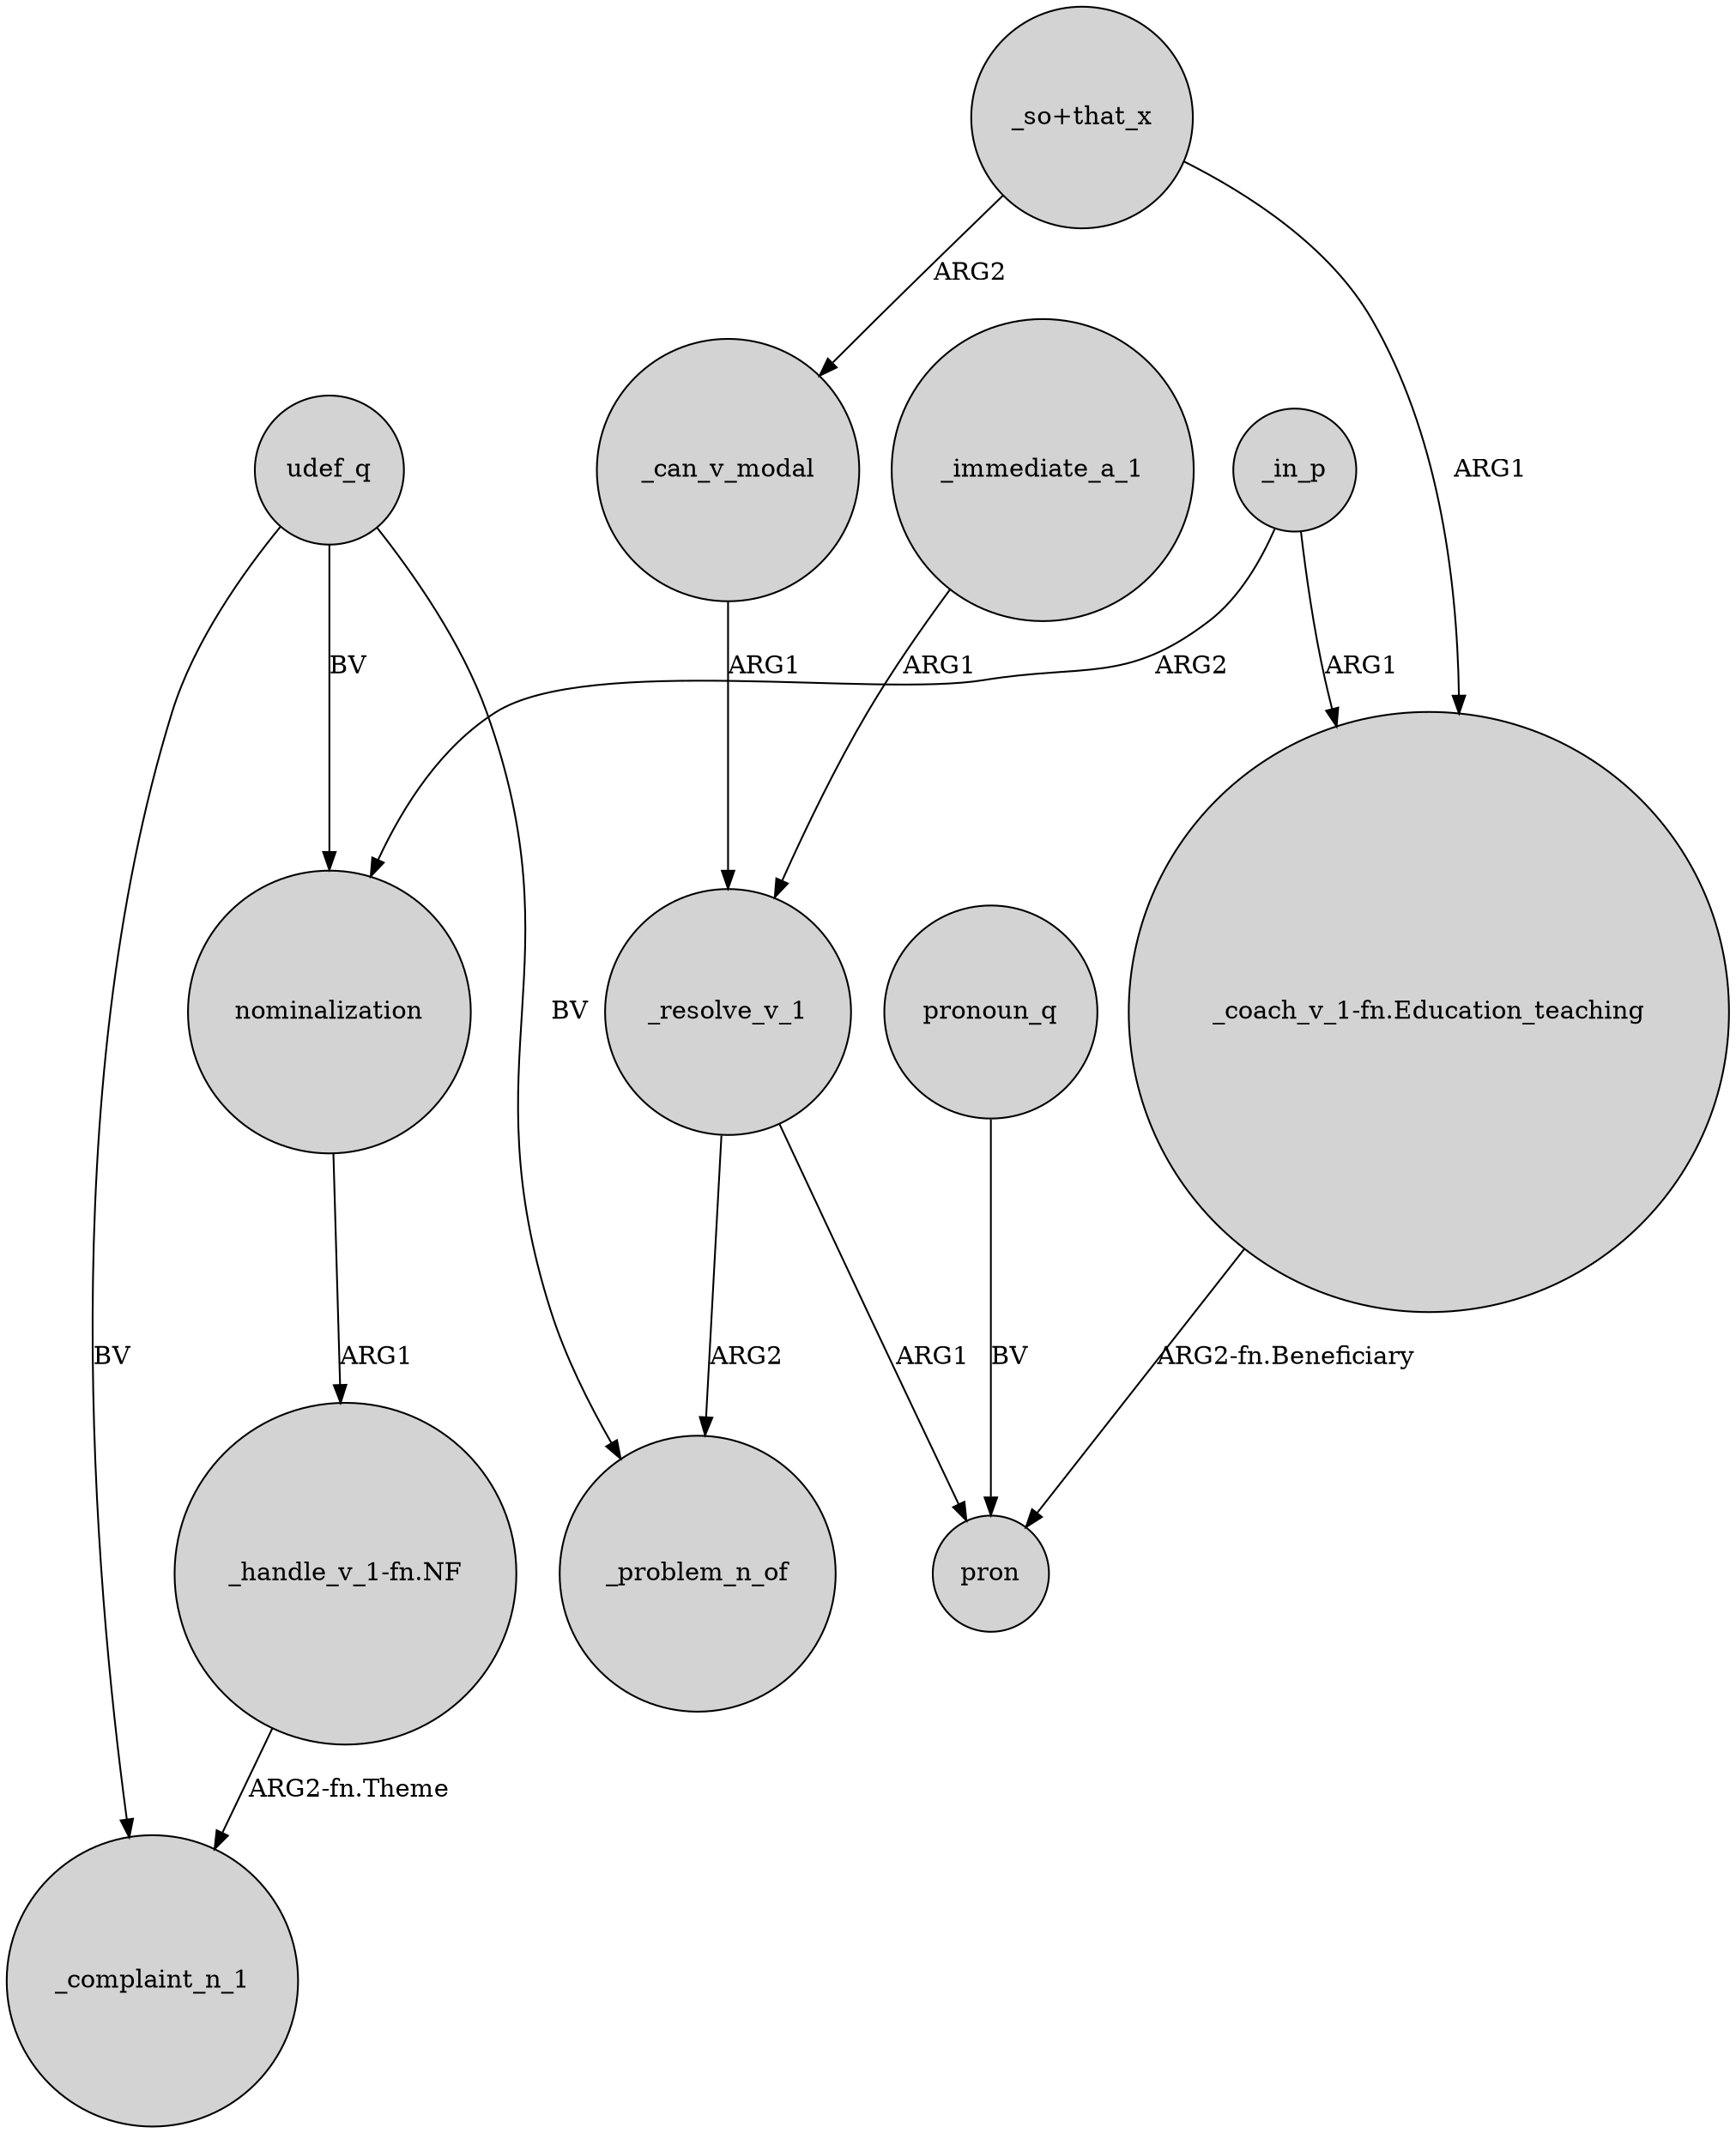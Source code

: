 digraph {
	node [shape=circle style=filled]
	udef_q -> _complaint_n_1 [label=BV]
	"_so+that_x" -> _can_v_modal [label=ARG2]
	_in_p -> "_coach_v_1-fn.Education_teaching" [label=ARG1]
	_can_v_modal -> _resolve_v_1 [label=ARG1]
	udef_q -> _problem_n_of [label=BV]
	nominalization -> "_handle_v_1-fn.NF" [label=ARG1]
	_in_p -> nominalization [label=ARG2]
	_resolve_v_1 -> _problem_n_of [label=ARG2]
	_immediate_a_1 -> _resolve_v_1 [label=ARG1]
	"_handle_v_1-fn.NF" -> _complaint_n_1 [label="ARG2-fn.Theme"]
	"_so+that_x" -> "_coach_v_1-fn.Education_teaching" [label=ARG1]
	udef_q -> nominalization [label=BV]
	_resolve_v_1 -> pron [label=ARG1]
	"_coach_v_1-fn.Education_teaching" -> pron [label="ARG2-fn.Beneficiary"]
	pronoun_q -> pron [label=BV]
}
